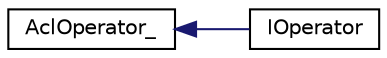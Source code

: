 digraph "Graphical Class Hierarchy"
{
 // LATEX_PDF_SIZE
  edge [fontname="Helvetica",fontsize="10",labelfontname="Helvetica",labelfontsize="10"];
  node [fontname="Helvetica",fontsize="10",shape=record];
  rankdir="LR";
  Node0 [label="AclOperator_",height=0.2,width=0.4,color="black", fillcolor="white", style="filled",URL="$struct_acl_operator__.xhtml",tooltip=" "];
  Node0 -> Node1 [dir="back",color="midnightblue",fontsize="10",style="solid",fontname="Helvetica"];
  Node1 [label="IOperator",height=0.2,width=0.4,color="black", fillcolor="white", style="filled",URL="$classarm__compute_1_1_i_operator.xhtml",tooltip="Base class specifying the operator interface."];
}
